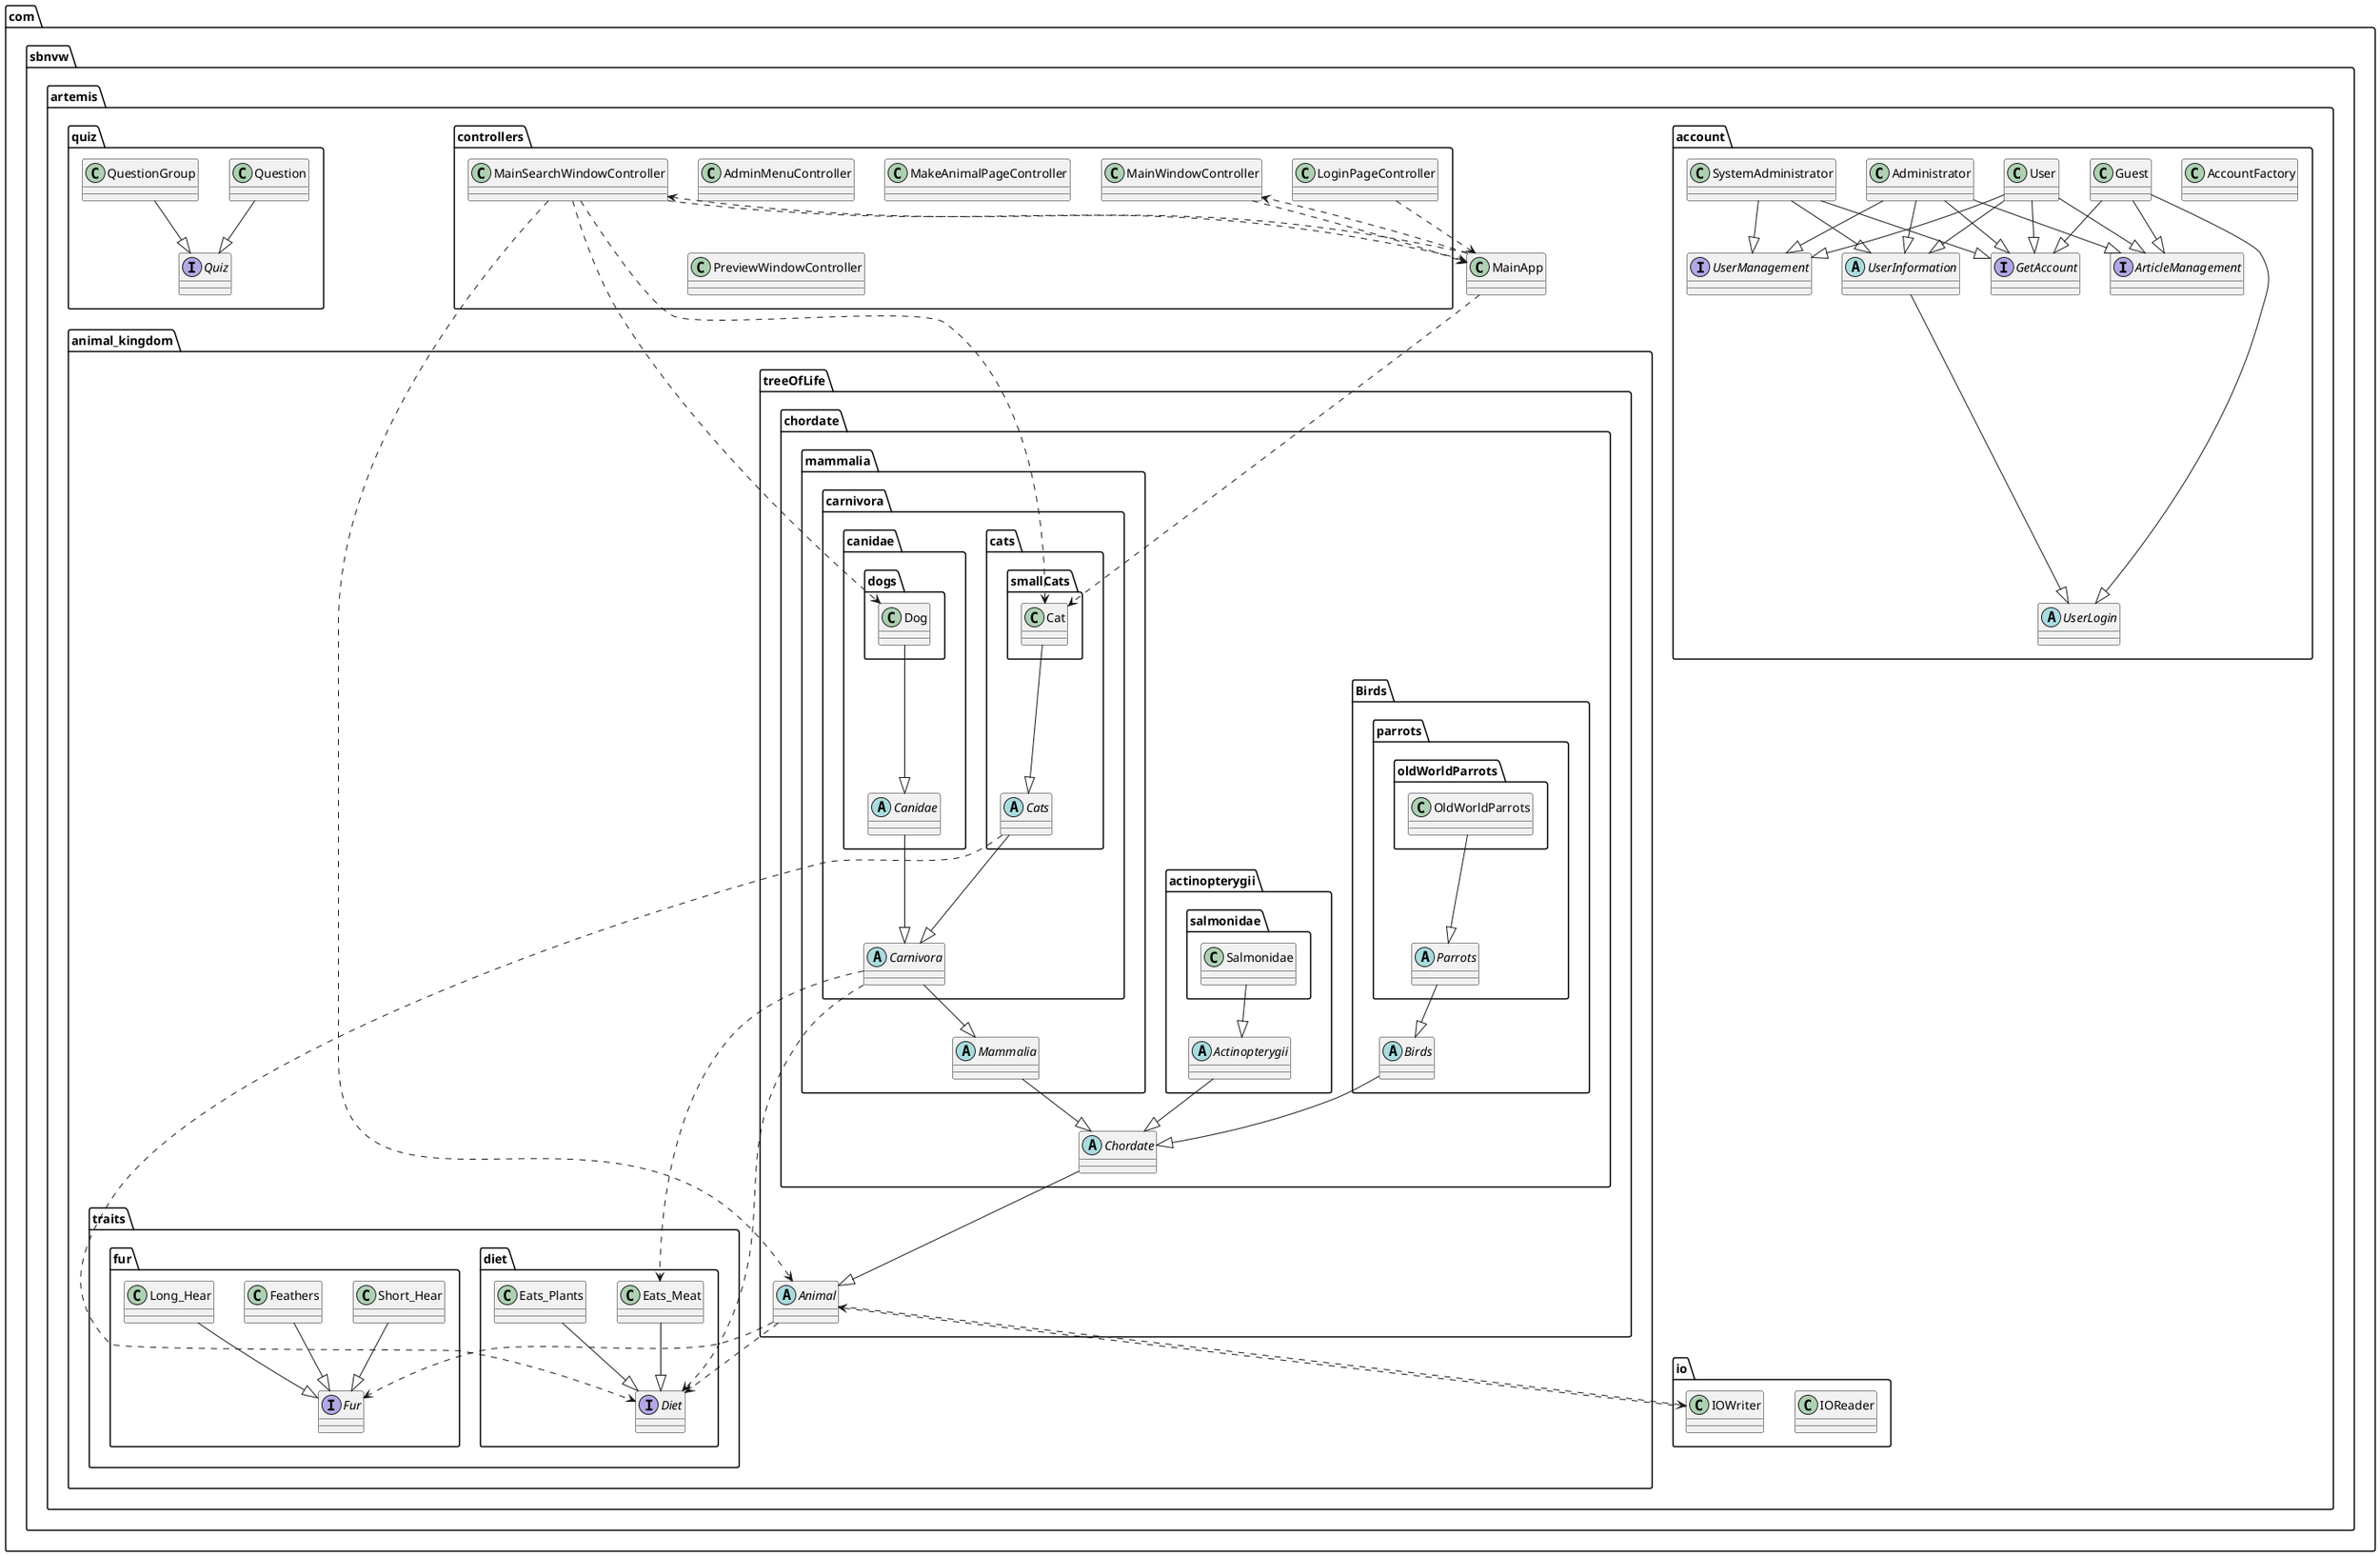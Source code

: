 @startuml
abstract class com.sbnvw.artemis.account.UserInformation
abstract class com.sbnvw.artemis.account.UserLogin
abstract class com.sbnvw.artemis.animal_kingdom.treeOfLife.Animal
abstract class com.sbnvw.artemis.animal_kingdom.treeOfLife.chordate.Birds.Birds
abstract class com.sbnvw.artemis.animal_kingdom.treeOfLife.chordate.Birds.parrots.Parrots
abstract class com.sbnvw.artemis.animal_kingdom.treeOfLife.chordate.Chordate
abstract class com.sbnvw.artemis.animal_kingdom.treeOfLife.chordate.actinopterygii.Actinopterygii
abstract class com.sbnvw.artemis.animal_kingdom.treeOfLife.chordate.mammalia.Mammalia
abstract class com.sbnvw.artemis.animal_kingdom.treeOfLife.chordate.mammalia.carnivora.Carnivora
abstract class com.sbnvw.artemis.animal_kingdom.treeOfLife.chordate.mammalia.carnivora.canidae.Canidae
abstract class com.sbnvw.artemis.animal_kingdom.treeOfLife.chordate.mammalia.carnivora.cats.Cats
class com.sbnvw.artemis.MainApp
class com.sbnvw.artemis.account.AccountFactory
class com.sbnvw.artemis.account.Administrator
class com.sbnvw.artemis.account.Guest
class com.sbnvw.artemis.account.SystemAdministrator
class com.sbnvw.artemis.account.User
class com.sbnvw.artemis.animal_kingdom.traits.diet.Eats_Meat
class com.sbnvw.artemis.animal_kingdom.traits.diet.Eats_Plants
class com.sbnvw.artemis.animal_kingdom.traits.fur.Feathers
class com.sbnvw.artemis.animal_kingdom.traits.fur.Long_Hear
class com.sbnvw.artemis.animal_kingdom.traits.fur.Short_Hear
class com.sbnvw.artemis.animal_kingdom.treeOfLife.chordate.Birds.parrots.oldWorldParrots.OldWorldParrots
class com.sbnvw.artemis.animal_kingdom.treeOfLife.chordate.actinopterygii.salmonidae.Salmonidae
class com.sbnvw.artemis.animal_kingdom.treeOfLife.chordate.mammalia.carnivora.canidae.dogs.Dog
class com.sbnvw.artemis.animal_kingdom.treeOfLife.chordate.mammalia.carnivora.cats.smallCats.Cat
class com.sbnvw.artemis.controllers.AdminMenuController
class com.sbnvw.artemis.controllers.LoginPageController
class com.sbnvw.artemis.controllers.MainSearchWindowController
class com.sbnvw.artemis.controllers.MainWindowController
class com.sbnvw.artemis.controllers.MakeAnimalPageController
class com.sbnvw.artemis.controllers.PreviewWindowController
class com.sbnvw.artemis.io.IOReader
class com.sbnvw.artemis.io.IOWriter
class com.sbnvw.artemis.quiz.Question
class com.sbnvw.artemis.quiz.QuestionGroup
interface com.sbnvw.artemis.account.ArticleManagement
interface com.sbnvw.artemis.account.GetAccount
interface com.sbnvw.artemis.account.UserManagement
interface com.sbnvw.artemis.animal_kingdom.traits.diet.Diet
interface com.sbnvw.artemis.animal_kingdom.traits.fur.Fur
interface com.sbnvw.artemis.quiz.Quiz
com.sbnvw.artemis.account.UserInformation --|> com.sbnvw.artemis.account.UserLogin
com.sbnvw.artemis.animal_kingdom.treeOfLife.Animal ..> com.sbnvw.artemis.io.IOWriter
com.sbnvw.artemis.animal_kingdom.treeOfLife.Animal ..> com.sbnvw.artemis.animal_kingdom.traits.diet.Diet
com.sbnvw.artemis.animal_kingdom.treeOfLife.Animal ..> com.sbnvw.artemis.animal_kingdom.traits.fur.Fur
com.sbnvw.artemis.animal_kingdom.treeOfLife.chordate.Birds.Birds --|> com.sbnvw.artemis.animal_kingdom.treeOfLife.chordate.Chordate
com.sbnvw.artemis.animal_kingdom.treeOfLife.chordate.Birds.parrots.Parrots --|> com.sbnvw.artemis.animal_kingdom.treeOfLife.chordate.Birds.Birds
com.sbnvw.artemis.animal_kingdom.treeOfLife.chordate.Chordate --|> com.sbnvw.artemis.animal_kingdom.treeOfLife.Animal
com.sbnvw.artemis.animal_kingdom.treeOfLife.chordate.actinopterygii.Actinopterygii --|> com.sbnvw.artemis.animal_kingdom.treeOfLife.chordate.Chordate
com.sbnvw.artemis.animal_kingdom.treeOfLife.chordate.mammalia.Mammalia --|> com.sbnvw.artemis.animal_kingdom.treeOfLife.chordate.Chordate
com.sbnvw.artemis.animal_kingdom.treeOfLife.chordate.mammalia.carnivora.Carnivora --|> com.sbnvw.artemis.animal_kingdom.treeOfLife.chordate.mammalia.Mammalia
com.sbnvw.artemis.animal_kingdom.treeOfLife.chordate.mammalia.carnivora.Carnivora ..> com.sbnvw.artemis.animal_kingdom.traits.diet.Eats_Meat
com.sbnvw.artemis.animal_kingdom.treeOfLife.chordate.mammalia.carnivora.Carnivora ..> com.sbnvw.artemis.animal_kingdom.traits.diet.Diet
com.sbnvw.artemis.animal_kingdom.treeOfLife.chordate.mammalia.carnivora.canidae.Canidae --|> com.sbnvw.artemis.animal_kingdom.treeOfLife.chordate.mammalia.carnivora.Carnivora
com.sbnvw.artemis.animal_kingdom.treeOfLife.chordate.mammalia.carnivora.cats.Cats --|> com.sbnvw.artemis.animal_kingdom.treeOfLife.chordate.mammalia.carnivora.Carnivora
com.sbnvw.artemis.animal_kingdom.treeOfLife.chordate.mammalia.carnivora.cats.Cats ..> com.sbnvw.artemis.animal_kingdom.traits.diet.Diet
com.sbnvw.artemis.MainApp ..> com.sbnvw.artemis.animal_kingdom.treeOfLife.chordate.mammalia.carnivora.cats.smallCats.Cat
com.sbnvw.artemis.MainApp ..> com.sbnvw.artemis.controllers.MainSearchWindowController
com.sbnvw.artemis.MainApp ..> com.sbnvw.artemis.controllers.MainWindowController
com.sbnvw.artemis.account.Administrator --|> com.sbnvw.artemis.account.UserInformation
com.sbnvw.artemis.account.Administrator --|> com.sbnvw.artemis.account.ArticleManagement
com.sbnvw.artemis.account.Administrator --|> com.sbnvw.artemis.account.GetAccount
com.sbnvw.artemis.account.Administrator --|> com.sbnvw.artemis.account.UserManagement
com.sbnvw.artemis.account.Guest --|> com.sbnvw.artemis.account.UserLogin
com.sbnvw.artemis.account.Guest --|> com.sbnvw.artemis.account.ArticleManagement
com.sbnvw.artemis.account.Guest --|> com.sbnvw.artemis.account.GetAccount
com.sbnvw.artemis.account.SystemAdministrator --|> com.sbnvw.artemis.account.UserInformation
com.sbnvw.artemis.account.SystemAdministrator --|> com.sbnvw.artemis.account.GetAccount
com.sbnvw.artemis.account.SystemAdministrator --|> com.sbnvw.artemis.account.UserManagement
com.sbnvw.artemis.account.User --|> com.sbnvw.artemis.account.UserInformation
com.sbnvw.artemis.account.User --|> com.sbnvw.artemis.account.ArticleManagement
com.sbnvw.artemis.account.User --|> com.sbnvw.artemis.account.GetAccount
com.sbnvw.artemis.account.User --|> com.sbnvw.artemis.account.UserManagement
com.sbnvw.artemis.animal_kingdom.traits.diet.Eats_Meat --|> com.sbnvw.artemis.animal_kingdom.traits.diet.Diet
com.sbnvw.artemis.animal_kingdom.traits.diet.Eats_Plants --|> com.sbnvw.artemis.animal_kingdom.traits.diet.Diet
com.sbnvw.artemis.animal_kingdom.traits.fur.Feathers --|> com.sbnvw.artemis.animal_kingdom.traits.fur.Fur
com.sbnvw.artemis.animal_kingdom.traits.fur.Long_Hear --|> com.sbnvw.artemis.animal_kingdom.traits.fur.Fur
com.sbnvw.artemis.animal_kingdom.traits.fur.Short_Hear --|> com.sbnvw.artemis.animal_kingdom.traits.fur.Fur
com.sbnvw.artemis.animal_kingdom.treeOfLife.chordate.Birds.parrots.oldWorldParrots.OldWorldParrots --|> com.sbnvw.artemis.animal_kingdom.treeOfLife.chordate.Birds.parrots.Parrots
com.sbnvw.artemis.animal_kingdom.treeOfLife.chordate.actinopterygii.salmonidae.Salmonidae --|> com.sbnvw.artemis.animal_kingdom.treeOfLife.chordate.actinopterygii.Actinopterygii
com.sbnvw.artemis.animal_kingdom.treeOfLife.chordate.mammalia.carnivora.canidae.dogs.Dog --|> com.sbnvw.artemis.animal_kingdom.treeOfLife.chordate.mammalia.carnivora.canidae.Canidae
com.sbnvw.artemis.animal_kingdom.treeOfLife.chordate.mammalia.carnivora.cats.smallCats.Cat --|> com.sbnvw.artemis.animal_kingdom.treeOfLife.chordate.mammalia.carnivora.cats.Cats
com.sbnvw.artemis.controllers.LoginPageController ..> com.sbnvw.artemis.MainApp
com.sbnvw.artemis.controllers.MainSearchWindowController ..> com.sbnvw.artemis.animal_kingdom.treeOfLife.Animal
com.sbnvw.artemis.controllers.MainSearchWindowController ..> com.sbnvw.artemis.MainApp
com.sbnvw.artemis.controllers.MainSearchWindowController ..> com.sbnvw.artemis.animal_kingdom.treeOfLife.chordate.mammalia.carnivora.canidae.dogs.Dog
com.sbnvw.artemis.controllers.MainSearchWindowController ..> com.sbnvw.artemis.animal_kingdom.treeOfLife.chordate.mammalia.carnivora.cats.smallCats.Cat
com.sbnvw.artemis.controllers.MainWindowController ..> com.sbnvw.artemis.MainApp
com.sbnvw.artemis.io.IOWriter ..> com.sbnvw.artemis.animal_kingdom.treeOfLife.Animal
com.sbnvw.artemis.quiz.Question --|> com.sbnvw.artemis.quiz.Quiz
com.sbnvw.artemis.quiz.QuestionGroup --|> com.sbnvw.artemis.quiz.Quiz
@enduml